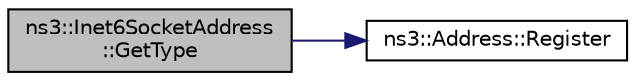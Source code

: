 digraph "ns3::Inet6SocketAddress::GetType"
{
 // LATEX_PDF_SIZE
  edge [fontname="Helvetica",fontsize="10",labelfontname="Helvetica",labelfontsize="10"];
  node [fontname="Helvetica",fontsize="10",shape=record];
  rankdir="LR";
  Node1 [label="ns3::Inet6SocketAddress\l::GetType",height=0.2,width=0.4,color="black", fillcolor="grey75", style="filled", fontcolor="black",tooltip="Get the type."];
  Node1 -> Node2 [color="midnightblue",fontsize="10",style="solid",fontname="Helvetica"];
  Node2 [label="ns3::Address::Register",height=0.2,width=0.4,color="black", fillcolor="white", style="filled",URL="$classns3_1_1_address.html#a75d239c79bb3c39d64a8db4f2d3d9b20",tooltip="Allocate a new type id for a new type of address."];
}
